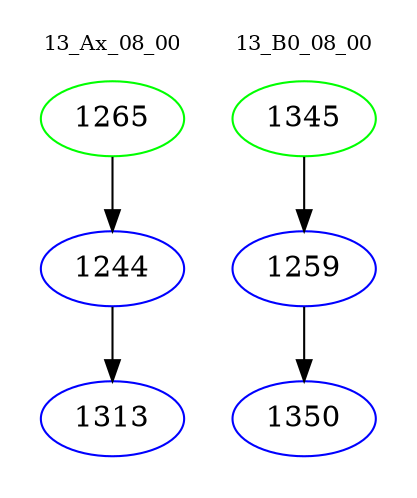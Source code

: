 digraph{
subgraph cluster_0 {
color = white
label = "13_Ax_08_00";
fontsize=10;
T0_1265 [label="1265", color="green"]
T0_1265 -> T0_1244 [color="black"]
T0_1244 [label="1244", color="blue"]
T0_1244 -> T0_1313 [color="black"]
T0_1313 [label="1313", color="blue"]
}
subgraph cluster_1 {
color = white
label = "13_B0_08_00";
fontsize=10;
T1_1345 [label="1345", color="green"]
T1_1345 -> T1_1259 [color="black"]
T1_1259 [label="1259", color="blue"]
T1_1259 -> T1_1350 [color="black"]
T1_1350 [label="1350", color="blue"]
}
}
